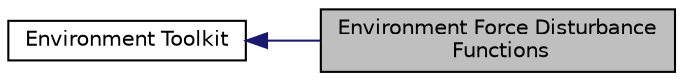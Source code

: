 digraph "Environment Force Disturbance Functions"
{
  edge [fontname="Helvetica",fontsize="10",labelfontname="Helvetica",labelfontsize="10"];
  node [fontname="Helvetica",fontsize="10",shape=record];
  rankdir=LR;
  Node1 [label="Environment Toolkit",height=0.2,width=0.4,color="black", fillcolor="white", style="filled",URL="$group__EnvironmentToolkit.html"];
  Node0 [label="Environment Force Disturbance\l Functions",height=0.2,width=0.4,color="black", fillcolor="grey75", style="filled", fontcolor="black"];
  Node1->Node0 [shape=plaintext, color="midnightblue", dir="back", style="solid"];
}
